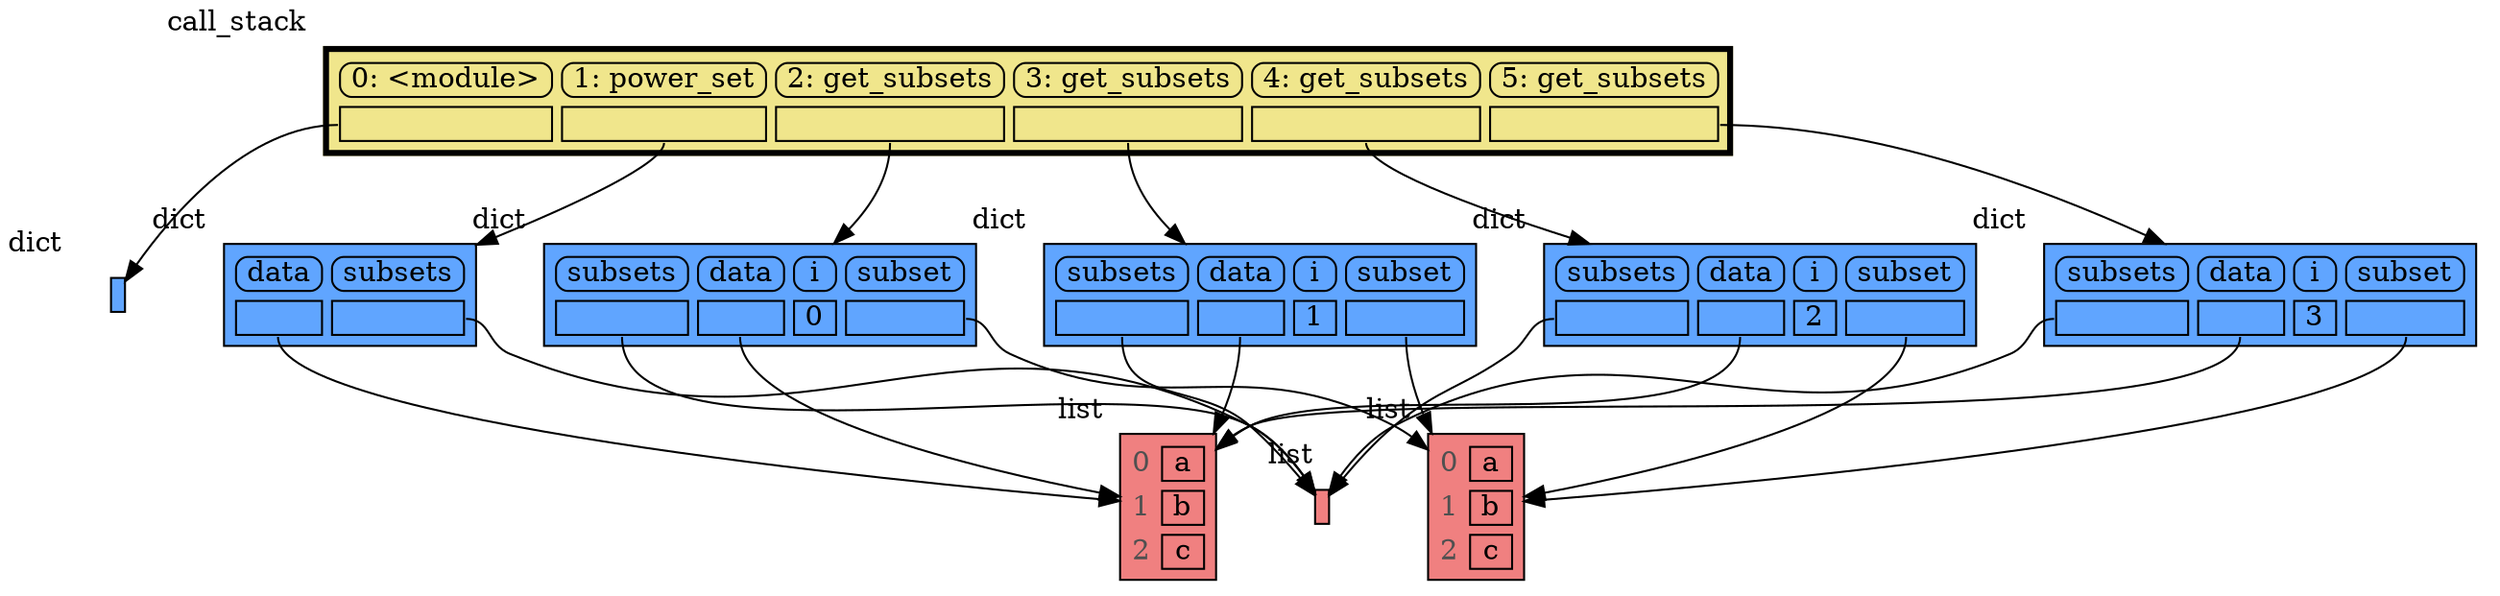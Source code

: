 digraph memory_graph {
	node [shape=plaintext]
	node129853447967744 [label=<
<TABLE BORDER="1" CELLBORDER="1" CELLSPACING="0" CELLPADDING="0" BGCOLOR="#60a5ff" PORT="table">
    <TR><TD BORDER="0"> </TD></TR>
</TABLE>
> xlabel=dict]
	node129853453685312 [label=<
<TABLE BORDER="1" CELLBORDER="1" CELLSPACING="5" CELLPADDING="0" BGCOLOR="lightcoral" PORT="table">
    <TR><TD BORDER="0"><font color="#505050">0</font></TD><TD BORDER="1"> a </TD></TR>
    <TR><TD BORDER="0"><font color="#505050">1</font></TD><TD BORDER="1"> b </TD></TR>
    <TR><TD BORDER="0"><font color="#505050">2</font></TD><TD BORDER="1"> c </TD></TR>
</TABLE>
> xlabel=list]
	node129853453683520 [label=<
<TABLE BORDER="1" CELLBORDER="1" CELLSPACING="0" CELLPADDING="0" BGCOLOR="lightcoral" PORT="table">
    <TR><TD BORDER="0"> </TD></TR>
</TABLE>
> xlabel=list]
	node129853447928384 [label=<
<TABLE BORDER="1" CELLBORDER="1" CELLSPACING="5" CELLPADDING="0" BGCOLOR="#60a5ff" PORT="table">
    <TR><TD BORDER="1" STYLE="ROUNDED"> data </TD><TD BORDER="1" STYLE="ROUNDED"> subsets </TD></TR>
    <TR><TD BORDER="1" PORT="ref0"> </TD><TD BORDER="1" PORT="ref1"> </TD></TR>
</TABLE>
> xlabel=dict]
	node129853447928384:ref0 -> node129853453685312:table [style=solid]
	node129853447928384:ref1 -> node129853453683520:table [style=solid]
	node129853449722048 [label=<
<TABLE BORDER="1" CELLBORDER="1" CELLSPACING="5" CELLPADDING="0" BGCOLOR="lightcoral" PORT="table">
    <TR><TD BORDER="0"><font color="#505050">0</font></TD><TD BORDER="1"> a </TD></TR>
    <TR><TD BORDER="0"><font color="#505050">1</font></TD><TD BORDER="1"> b </TD></TR>
    <TR><TD BORDER="0"><font color="#505050">2</font></TD><TD BORDER="1"> c </TD></TR>
</TABLE>
> xlabel=list]
	node129853447964928 [label=<
<TABLE BORDER="1" CELLBORDER="1" CELLSPACING="5" CELLPADDING="0" BGCOLOR="#60a5ff" PORT="table">
    <TR><TD BORDER="1" STYLE="ROUNDED"> subsets </TD><TD BORDER="1" STYLE="ROUNDED"> data </TD><TD BORDER="1" STYLE="ROUNDED"> i </TD><TD BORDER="1" STYLE="ROUNDED"> subset </TD></TR>
    <TR><TD BORDER="1" PORT="ref0"> </TD><TD BORDER="1" PORT="ref1"> </TD><TD BORDER="1"> 0 </TD><TD BORDER="1" PORT="ref2"> </TD></TR>
</TABLE>
> xlabel=dict]
	node129853447964928:ref0 -> node129853453683520:table [style=solid]
	node129853447964928:ref1 -> node129853453685312:table [style=solid]
	node129853447964928:ref2 -> node129853449722048:table [style=solid]
	node129853447928832 [label=<
<TABLE BORDER="1" CELLBORDER="1" CELLSPACING="5" CELLPADDING="0" BGCOLOR="#60a5ff" PORT="table">
    <TR><TD BORDER="1" STYLE="ROUNDED"> subsets </TD><TD BORDER="1" STYLE="ROUNDED"> data </TD><TD BORDER="1" STYLE="ROUNDED"> i </TD><TD BORDER="1" STYLE="ROUNDED"> subset </TD></TR>
    <TR><TD BORDER="1" PORT="ref0"> </TD><TD BORDER="1" PORT="ref1"> </TD><TD BORDER="1"> 1 </TD><TD BORDER="1" PORT="ref2"> </TD></TR>
</TABLE>
> xlabel=dict]
	node129853447928832:ref0 -> node129853453683520:table [style=solid]
	node129853447928832:ref1 -> node129853453685312:table [style=solid]
	node129853447928832:ref2 -> node129853449722048:table [style=solid]
	node129853447928192 [label=<
<TABLE BORDER="1" CELLBORDER="1" CELLSPACING="5" CELLPADDING="0" BGCOLOR="#60a5ff" PORT="table">
    <TR><TD BORDER="1" STYLE="ROUNDED"> subsets </TD><TD BORDER="1" STYLE="ROUNDED"> data </TD><TD BORDER="1" STYLE="ROUNDED"> i </TD><TD BORDER="1" STYLE="ROUNDED"> subset </TD></TR>
    <TR><TD BORDER="1" PORT="ref0"> </TD><TD BORDER="1" PORT="ref1"> </TD><TD BORDER="1"> 2 </TD><TD BORDER="1" PORT="ref2"> </TD></TR>
</TABLE>
> xlabel=dict]
	node129853447928192:ref0 -> node129853453683520:table [style=solid]
	node129853447928192:ref1 -> node129853453685312:table [style=solid]
	node129853447928192:ref2 -> node129853449722048:table [style=solid]
	node129853447926208 [label=<
<TABLE BORDER="1" CELLBORDER="1" CELLSPACING="5" CELLPADDING="0" BGCOLOR="#60a5ff" PORT="table">
    <TR><TD BORDER="1" STYLE="ROUNDED"> subsets </TD><TD BORDER="1" STYLE="ROUNDED"> data </TD><TD BORDER="1" STYLE="ROUNDED"> i </TD><TD BORDER="1" STYLE="ROUNDED"> subset </TD></TR>
    <TR><TD BORDER="1" PORT="ref0"> </TD><TD BORDER="1" PORT="ref1"> </TD><TD BORDER="1"> 3 </TD><TD BORDER="1" PORT="ref2"> </TD></TR>
</TABLE>
> xlabel=dict]
	node129853447926208:ref0 -> node129853453683520:table [style=solid]
	node129853447926208:ref1 -> node129853453685312:table [style=solid]
	node129853447926208:ref2 -> node129853449722048:table [style=solid]
	node129853449737696 [label=<
<TABLE BORDER="3" CELLBORDER="1" CELLSPACING="5" CELLPADDING="0" BGCOLOR="khaki" PORT="table">
    <TR><TD BORDER="1" STYLE="ROUNDED"> 0: &lt;module&gt; </TD><TD BORDER="1" STYLE="ROUNDED"> 1: power_set </TD><TD BORDER="1" STYLE="ROUNDED"> 2: get_subsets </TD><TD BORDER="1" STYLE="ROUNDED"> 3: get_subsets </TD><TD BORDER="1" STYLE="ROUNDED"> 4: get_subsets </TD><TD BORDER="1" STYLE="ROUNDED"> 5: get_subsets </TD></TR>
    <TR><TD BORDER="1" PORT="ref0"> </TD><TD BORDER="1" PORT="ref1"> </TD><TD BORDER="1" PORT="ref2"> </TD><TD BORDER="1" PORT="ref3"> </TD><TD BORDER="1" PORT="ref4"> </TD><TD BORDER="1" PORT="ref5"> </TD></TR>
</TABLE>
> xlabel=call_stack]
	node129853449737696:ref0 -> node129853447967744:table [style=solid]
	node129853449737696:ref1 -> node129853447928384:table [style=solid]
	node129853449737696:ref2 -> node129853447964928:table [style=solid]
	node129853449737696:ref3 -> node129853447928832:table [style=solid]
	node129853449737696:ref4 -> node129853447928192:table [style=solid]
	node129853449737696:ref5 -> node129853447926208:table [style=solid]
subgraph { rank=same; node129853447967744 -> node129853447928384 -> node129853447964928 -> node129853447928832 -> node129853447928192 -> node129853447926208[weight=10, style=invis]; }
subgraph { rank=same; node129853453685312 -> node129853453683520 -> node129853449722048[weight=10, style=invis]; }
}
